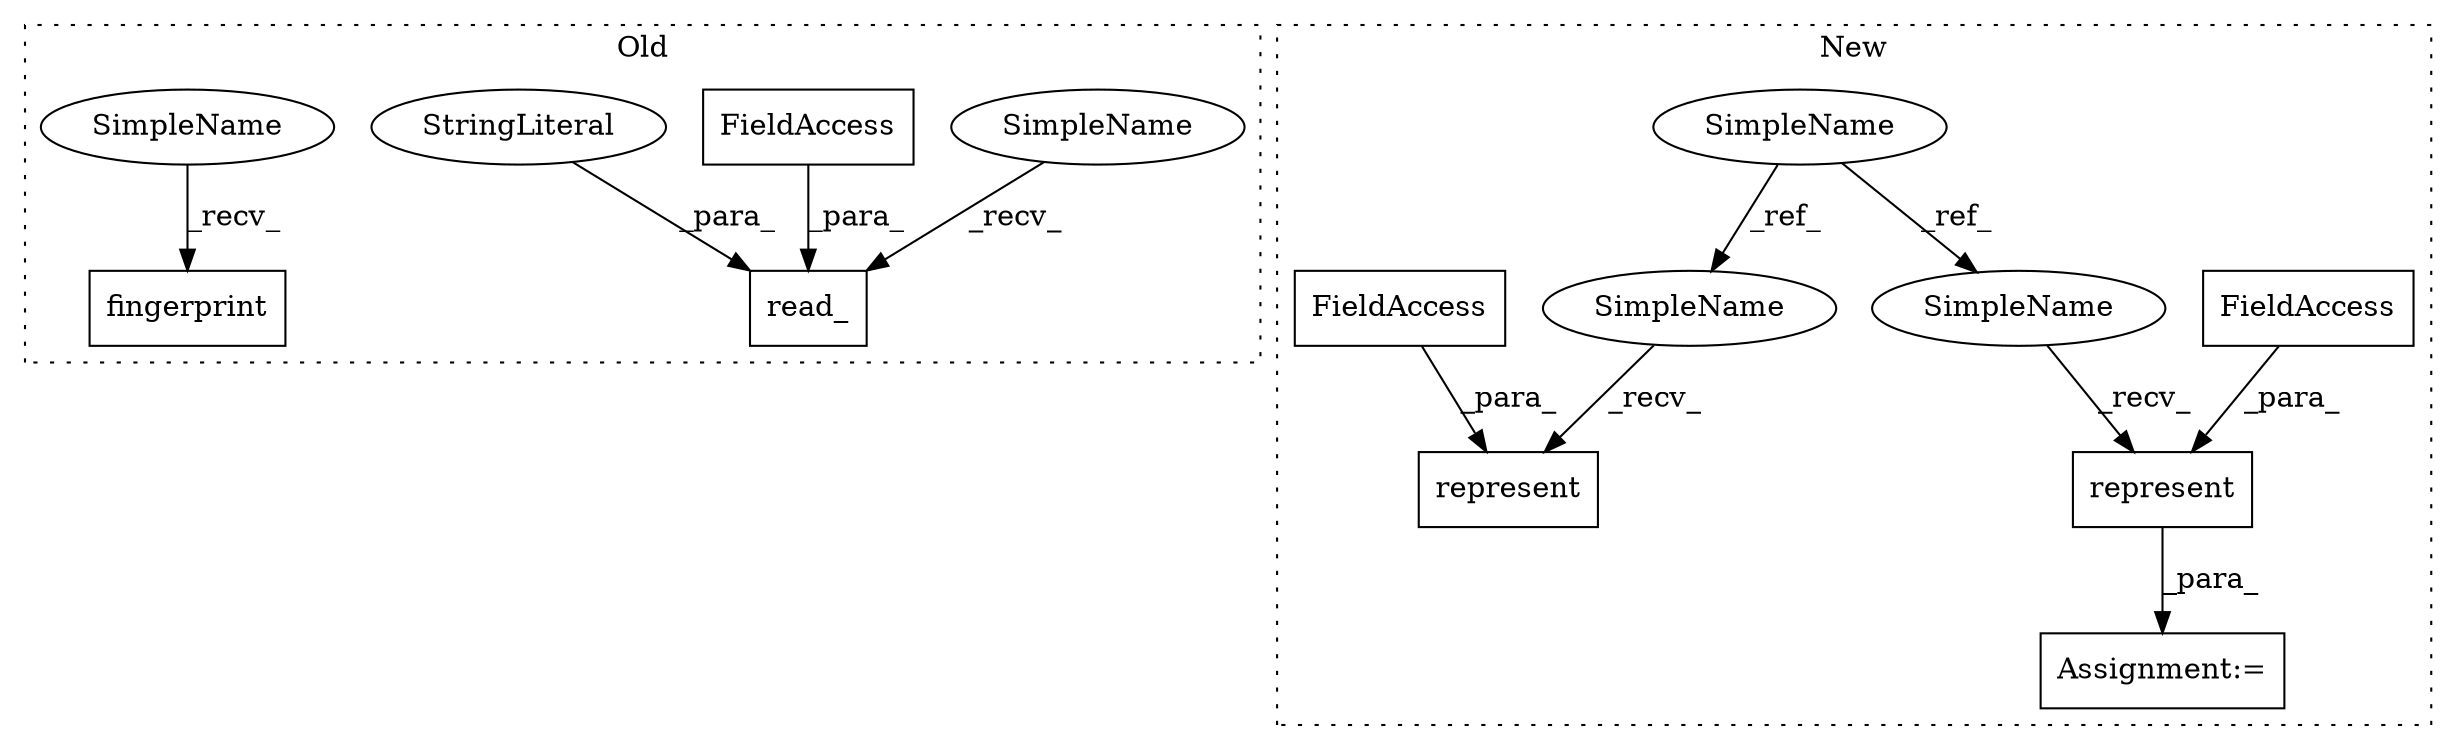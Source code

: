 digraph G {
subgraph cluster0 {
1 [label="read_" a="32" s="2651,2689" l="6,1" shape="box"];
4 [label="FieldAccess" a="22" s="2680" l="9" shape="box"];
8 [label="fingerprint" a="32" s="2703" l="13" shape="box"];
9 [label="StringLiteral" a="45" s="2657" l="22" shape="ellipse"];
13 [label="SimpleName" a="42" s="2699" l="3" shape="ellipse"];
14 [label="SimpleName" a="42" s="2647" l="3" shape="ellipse"];
label = "Old";
style="dotted";
}
subgraph cluster1 {
2 [label="represent" a="32" s="3355,3375" l="10,1" shape="box"];
3 [label="FieldAccess" a="22" s="3365" l="10" shape="box"];
5 [label="SimpleName" a="42" s="3183" l="4" shape="ellipse"];
6 [label="represent" a="32" s="3234,3252" l="10,1" shape="box"];
7 [label="FieldAccess" a="22" s="3244" l="8" shape="box"];
10 [label="Assignment:=" a="7" s="3349" l="1" shape="box"];
11 [label="SimpleName" a="42" s="3229" l="4" shape="ellipse"];
12 [label="SimpleName" a="42" s="3350" l="4" shape="ellipse"];
label = "New";
style="dotted";
}
2 -> 10 [label="_para_"];
3 -> 2 [label="_para_"];
4 -> 1 [label="_para_"];
5 -> 11 [label="_ref_"];
5 -> 12 [label="_ref_"];
7 -> 6 [label="_para_"];
9 -> 1 [label="_para_"];
11 -> 6 [label="_recv_"];
12 -> 2 [label="_recv_"];
13 -> 8 [label="_recv_"];
14 -> 1 [label="_recv_"];
}
